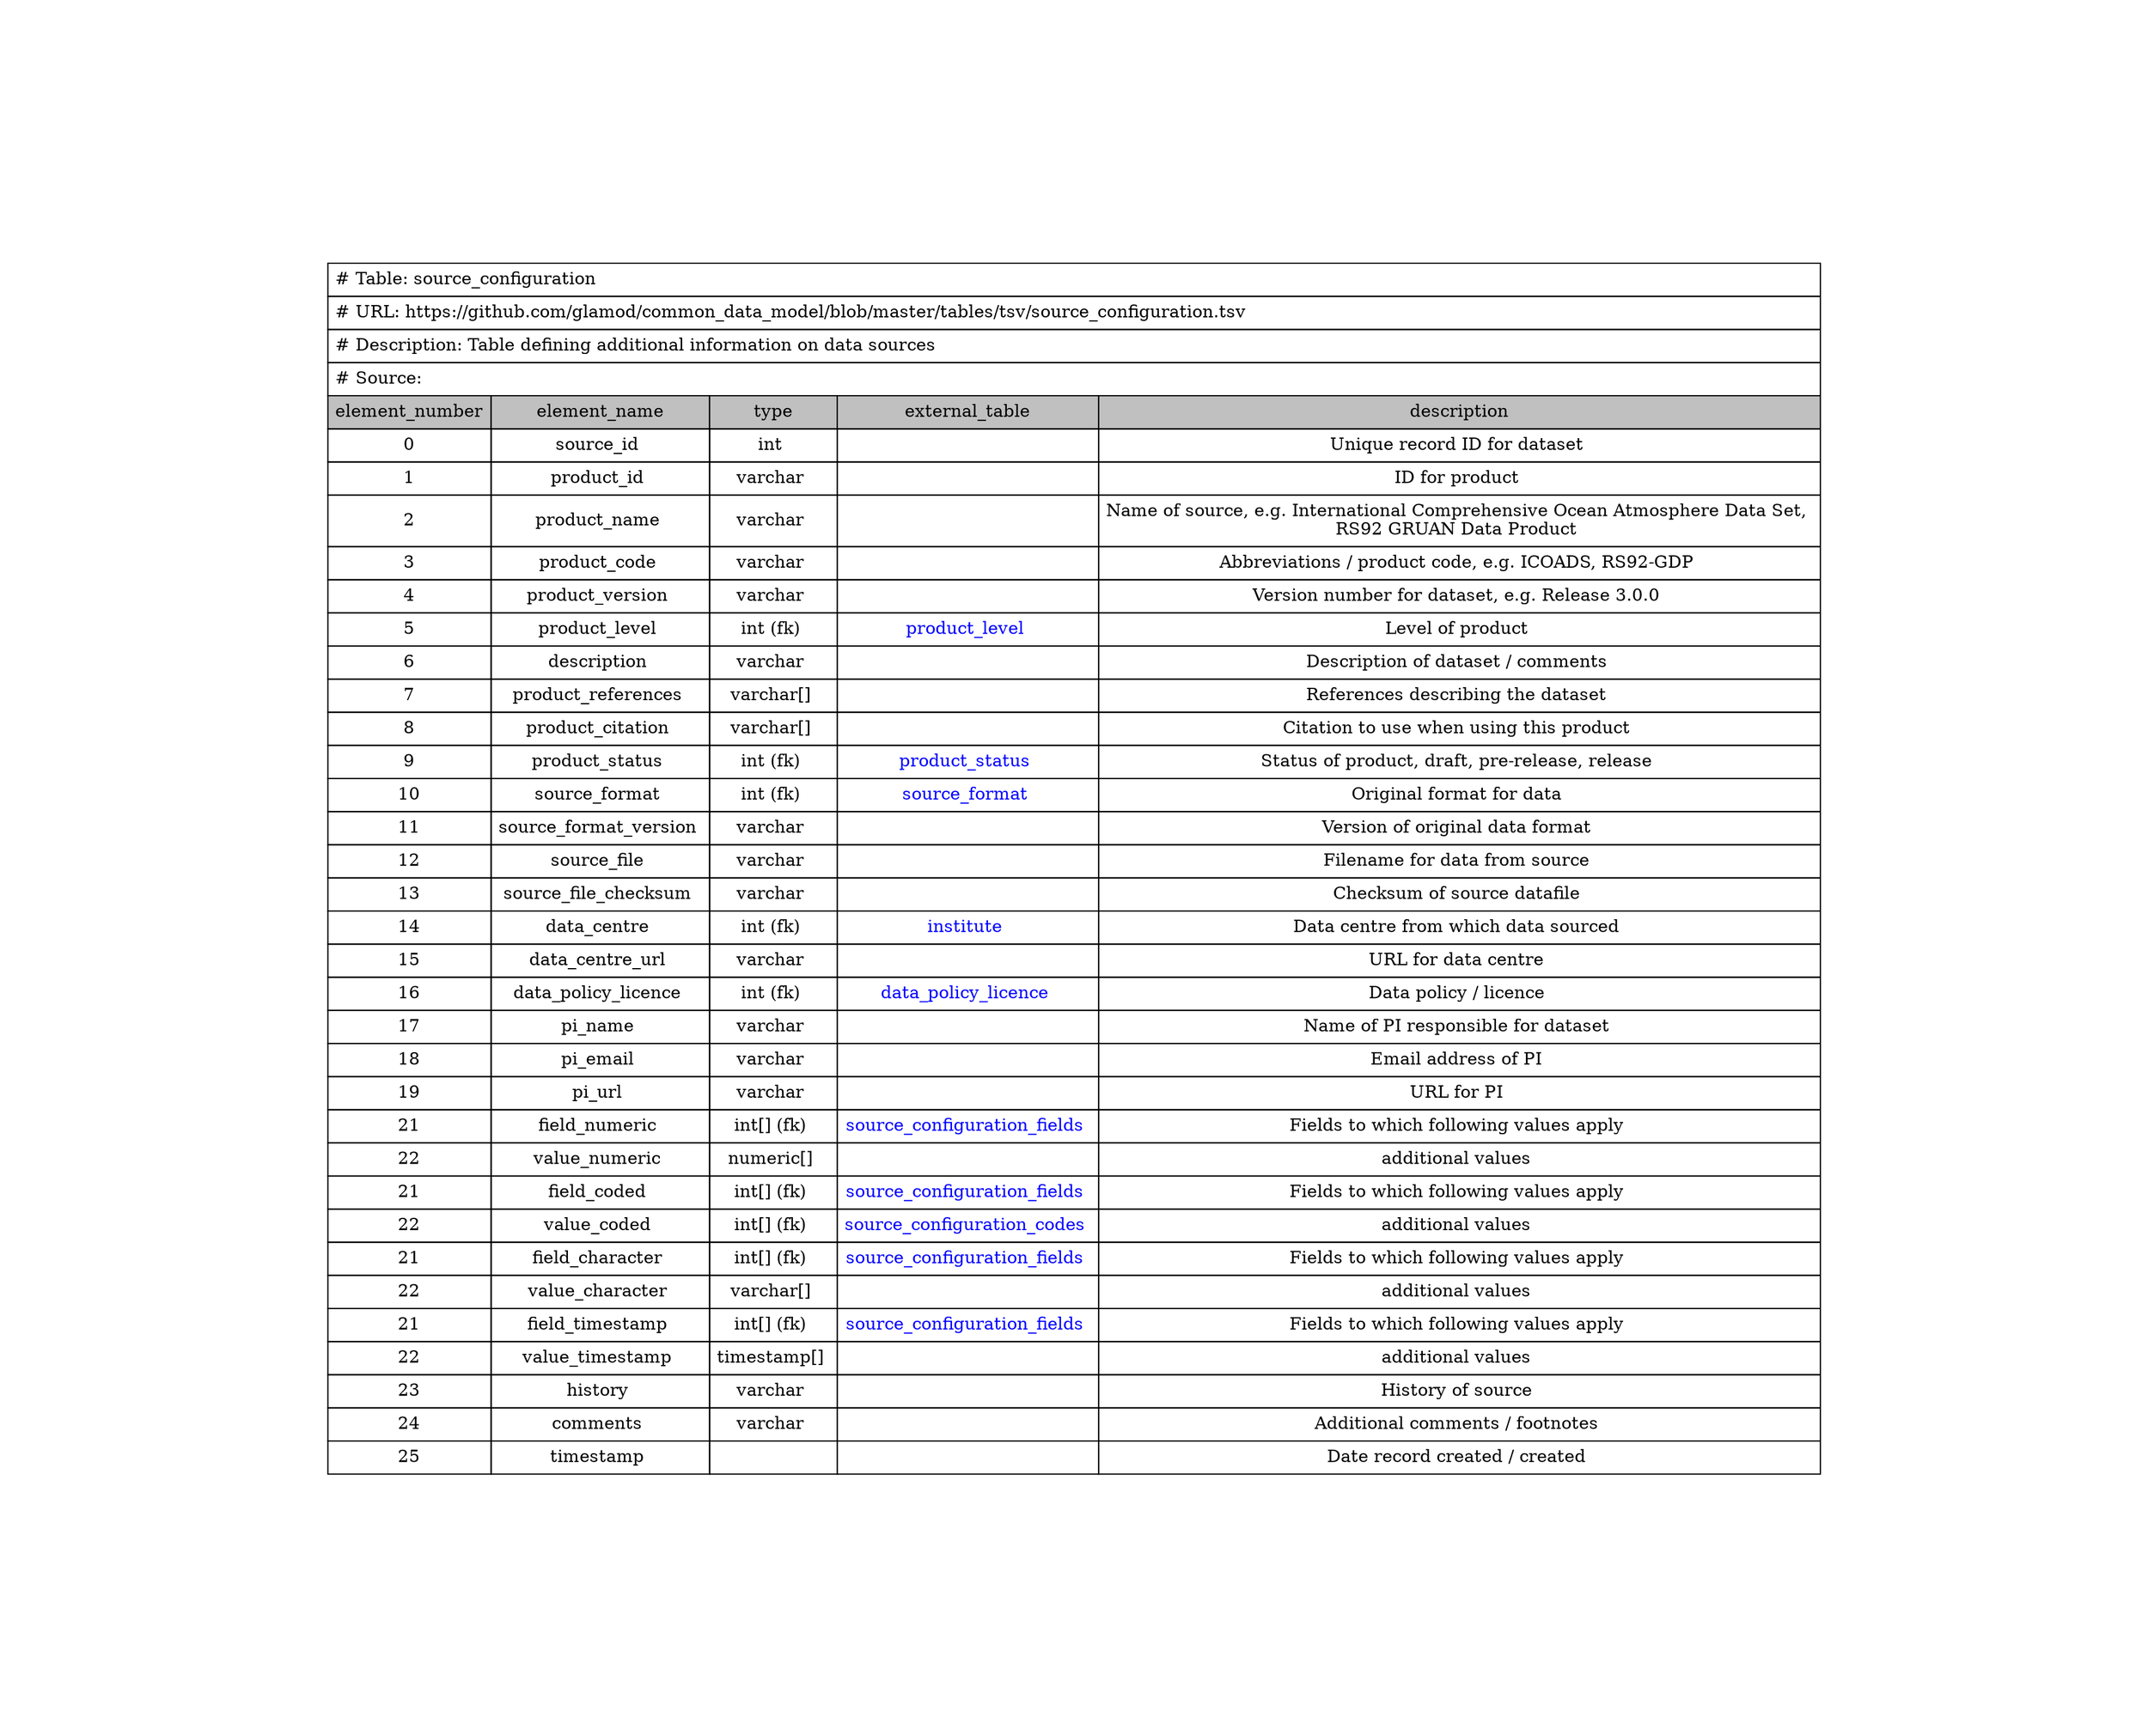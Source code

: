 digraph source_configuration {
node [color=white]
source_configuration [label=<<TABLE BORDER="0" CELLBORDER="1" CELLSPACING="0" CELLPADDING="5" COLOR="BLACK">
<TR><TD COLSPAN="5" ALIGN="left" PORT="head"># Table: source_configuration</TD></TR>
<TR><TD COLSPAN="5" ALIGN="left"># URL: https://github.com/glamod/common_data_model/blob/master/tables/tsv/source_configuration.tsv</TD></TR>
<TR><TD ALIGN="left" COLSPAN="5"># Description: Table defining additional information on data sources				</TD></TR>
<TR><TD ALIGN="left" COLSPAN="5"># Source:				</TD></TR>
<TR><TD BGCOLOR="GRAY">element_number</TD><TD BGCOLOR="GRAY">element_name</TD><TD BGCOLOR="GRAY">type</TD><TD BGCOLOR="GRAY">external_table</TD><TD BGCOLOR="GRAY">description</TD></TR>
<TR><TD PORT="source_idL">0</TD><TD>source_id </TD><TD>int </TD><TD></TD><TD PORT="source_idR">Unique record ID for dataset </TD></TR>
<TR><TD PORT="product_idL">1</TD><TD>product_id </TD><TD>varchar </TD><TD></TD><TD PORT="product_idR">ID for product </TD></TR>
<TR><TD PORT="product_nameL">2</TD><TD>product_name </TD><TD>varchar </TD><TD></TD><TD PORT="product_nameR">Name of source, e.g. International Comprehensive Ocean Atmosphere Data Set, <BR/>RS92 GRUAN Data Product </TD></TR>
<TR><TD PORT="product_codeL">3</TD><TD>product_code </TD><TD>varchar </TD><TD></TD><TD PORT="product_codeR">Abbreviations / product code, e.g. ICOADS, RS92-GDP </TD></TR>
<TR><TD PORT="product_versionL">4</TD><TD>product_version </TD><TD>varchar </TD><TD></TD><TD PORT="product_versionR">Version number for dataset, e.g. Release 3.0.0 </TD></TR>
<TR><TD PORT="product_levelL">5</TD><TD>product_level </TD><TD>int (fk) </TD><TD HREF="https://github.com/glamod/common_data_model/blob/master/tables/tsv/product_level.tsv"><FONT color="blue">product_level </FONT></TD><TD PORT="product_levelR">Level of product </TD></TR>
<TR><TD PORT="description L">6</TD><TD>description </TD><TD>varchar </TD><TD></TD><TD PORT="description R">Description of dataset / comments </TD></TR>
<TR><TD PORT="product_referencesL">7</TD><TD>product_references </TD><TD>varchar[] </TD><TD></TD><TD PORT="product_referencesR">References describing the dataset </TD></TR>
<TR><TD PORT="product_citationL">8</TD><TD>product_citation </TD><TD>varchar[] </TD><TD></TD><TD PORT="product_citationR">Citation to use when using this product </TD></TR>
<TR><TD PORT="product_statusL">9</TD><TD>product_status </TD><TD>int (fk) </TD><TD HREF="https://github.com/glamod/common_data_model/blob/master/tables/tsv/product_status.tsv"><FONT color="blue">product_status </FONT></TD><TD PORT="product_statusR">Status of product, draft, pre-release, release </TD></TR>
<TR><TD PORT="source_format L">10</TD><TD>source_format </TD><TD>int (fk) </TD><TD HREF="https://github.com/glamod/common_data_model/blob/master/tables/tsv/source_format.tsv"><FONT color="blue">source_format </FONT></TD><TD PORT="source_format R">Original format for data </TD></TR>
<TR><TD PORT="source_format_version L">11</TD><TD>source_format_version </TD><TD>varchar </TD><TD></TD><TD PORT="source_format_version R">Version of original data format </TD></TR>
<TR><TD PORT="source_fileL">12</TD><TD>source_file </TD><TD>varchar </TD><TD></TD><TD PORT="source_fileR">Filename for data from source </TD></TR>
<TR><TD PORT="source_file_checksumL">13</TD><TD>source_file_checksum </TD><TD>varchar </TD><TD></TD><TD PORT="source_file_checksumR">Checksum of source datafile </TD></TR>
<TR><TD PORT="data_centre L">14</TD><TD>data_centre </TD><TD>int (fk) </TD><TD HREF="https://github.com/glamod/common_data_model/blob/master/tables/tsv/institute.tsv"><FONT color="blue">institute </FONT></TD><TD PORT="data_centre R">Data centre from which data sourced </TD></TR>
<TR><TD PORT="data_centre_url L">15</TD><TD>data_centre_url </TD><TD>varchar </TD><TD></TD><TD PORT="data_centre_url R">URL for data centre </TD></TR>
<TR><TD PORT="data_policy_licence L">16</TD><TD>data_policy_licence </TD><TD>int (fk) </TD><TD HREF="https://github.com/glamod/common_data_model/blob/master/tables/tsv/data_policy_licence.tsv"><FONT color="blue">data_policy_licence </FONT></TD><TD PORT="data_policy_licence R">Data policy / licence </TD></TR>
<TR><TD PORT="pi_name L">17</TD><TD>pi_name </TD><TD>varchar </TD><TD></TD><TD PORT="pi_name R">Name of PI responsible for dataset </TD></TR>
<TR><TD PORT="pi_email L">18</TD><TD>pi_email </TD><TD>varchar </TD><TD></TD><TD PORT="pi_email R">Email address of PI </TD></TR>
<TR><TD PORT="pi_url L">19</TD><TD>pi_url </TD><TD>varchar </TD><TD></TD><TD PORT="pi_url R">URL for PI </TD></TR>
<TR><TD PORT="field_numericL">21</TD><TD>field_numeric </TD><TD>int[] (fk) </TD><TD HREF="https://github.com/glamod/common_data_model/blob/master/tables/tsv/source_configuration_fields.tsv"><FONT color="blue">source_configuration_fields </FONT></TD><TD PORT="field_numericR">Fields to which following values apply </TD></TR>
<TR><TD PORT="value_numericL">22</TD><TD>value_numeric </TD><TD>numeric[] </TD><TD></TD><TD PORT="value_numericR">additional values </TD></TR>
<TR><TD PORT="field_codedL">21</TD><TD>field_coded </TD><TD>int[] (fk) </TD><TD HREF="https://github.com/glamod/common_data_model/blob/master/tables/tsv/source_configuration_fields.tsv"><FONT color="blue">source_configuration_fields </FONT></TD><TD PORT="field_codedR">Fields to which following values apply </TD></TR>
<TR><TD PORT="value_codedL">22</TD><TD>value_coded </TD><TD>int[] (fk) </TD><TD HREF="https://github.com/glamod/common_data_model/blob/master/tables/tsv/source_configuration_codes.tsv"><FONT color="blue">source_configuration_codes </FONT></TD><TD PORT="value_codedR">additional values </TD></TR>
<TR><TD PORT="field_characterL">21</TD><TD>field_character </TD><TD>int[] (fk) </TD><TD HREF="https://github.com/glamod/common_data_model/blob/master/tables/tsv/source_configuration_fields.tsv"><FONT color="blue">source_configuration_fields </FONT></TD><TD PORT="field_characterR">Fields to which following values apply </TD></TR>
<TR><TD PORT="value_characterL">22</TD><TD>value_character </TD><TD>varchar[] </TD><TD></TD><TD PORT="value_characterR">additional values </TD></TR>
<TR><TD PORT="field_timestampL">21</TD><TD>field_timestamp </TD><TD>int[] (fk) </TD><TD HREF="https://github.com/glamod/common_data_model/blob/master/tables/tsv/source_configuration_fields.tsv"><FONT color="blue">source_configuration_fields </FONT></TD><TD PORT="field_timestampR">Fields to which following values apply </TD></TR>
<TR><TD PORT="value_timestampL">22</TD><TD>value_timestamp </TD><TD>timestamp[] </TD><TD></TD><TD PORT="value_timestampR">additional values </TD></TR>
<TR><TD PORT="historyL">23</TD><TD>history </TD><TD>varchar </TD><TD></TD><TD PORT="historyR">History of source </TD></TR>
<TR><TD PORT="commentsL">24</TD><TD>comments </TD><TD>varchar </TD><TD></TD><TD PORT="commentsR">Additional comments / footnotes </TD></TR>
<TR><TD PORT="timestampL">25</TD><TD>timestamp </TD><TD></TD><TD></TD><TD PORT="timestampR">Date record created / created </TD></TR>
</TABLE>>];
}

